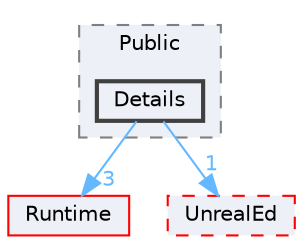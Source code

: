 digraph "Details"
{
 // INTERACTIVE_SVG=YES
 // LATEX_PDF_SIZE
  bgcolor="transparent";
  edge [fontname=Helvetica,fontsize=10,labelfontname=Helvetica,labelfontsize=10];
  node [fontname=Helvetica,fontsize=10,shape=box,height=0.2,width=0.4];
  compound=true
  subgraph clusterdir_6a4c71f4ebad453a52b038ad6f1f54c6 {
    graph [ bgcolor="#edf0f7", pencolor="grey50", label="Public", fontname=Helvetica,fontsize=10 style="filled,dashed", URL="dir_6a4c71f4ebad453a52b038ad6f1f54c6.html",tooltip=""]
  dir_8e03ec1675ce758dab4d2c4a19ca3882 [label="Details", fillcolor="#edf0f7", color="grey25", style="filled,bold", URL="dir_8e03ec1675ce758dab4d2c4a19ca3882.html",tooltip=""];
  }
  dir_7536b172fbd480bfd146a1b1acd6856b [label="Runtime", fillcolor="#edf0f7", color="red", style="filled", URL="dir_7536b172fbd480bfd146a1b1acd6856b.html",tooltip=""];
  dir_d6dfe71a46de762e5d5df277eaa495c7 [label="UnrealEd", fillcolor="#edf0f7", color="red", style="filled,dashed", URL="dir_d6dfe71a46de762e5d5df277eaa495c7.html",tooltip=""];
  dir_8e03ec1675ce758dab4d2c4a19ca3882->dir_7536b172fbd480bfd146a1b1acd6856b [headlabel="3", labeldistance=1.5 headhref="dir_000311_000984.html" href="dir_000311_000984.html" color="steelblue1" fontcolor="steelblue1"];
  dir_8e03ec1675ce758dab4d2c4a19ca3882->dir_d6dfe71a46de762e5d5df277eaa495c7 [headlabel="1", labeldistance=1.5 headhref="dir_000311_001226.html" href="dir_000311_001226.html" color="steelblue1" fontcolor="steelblue1"];
}
